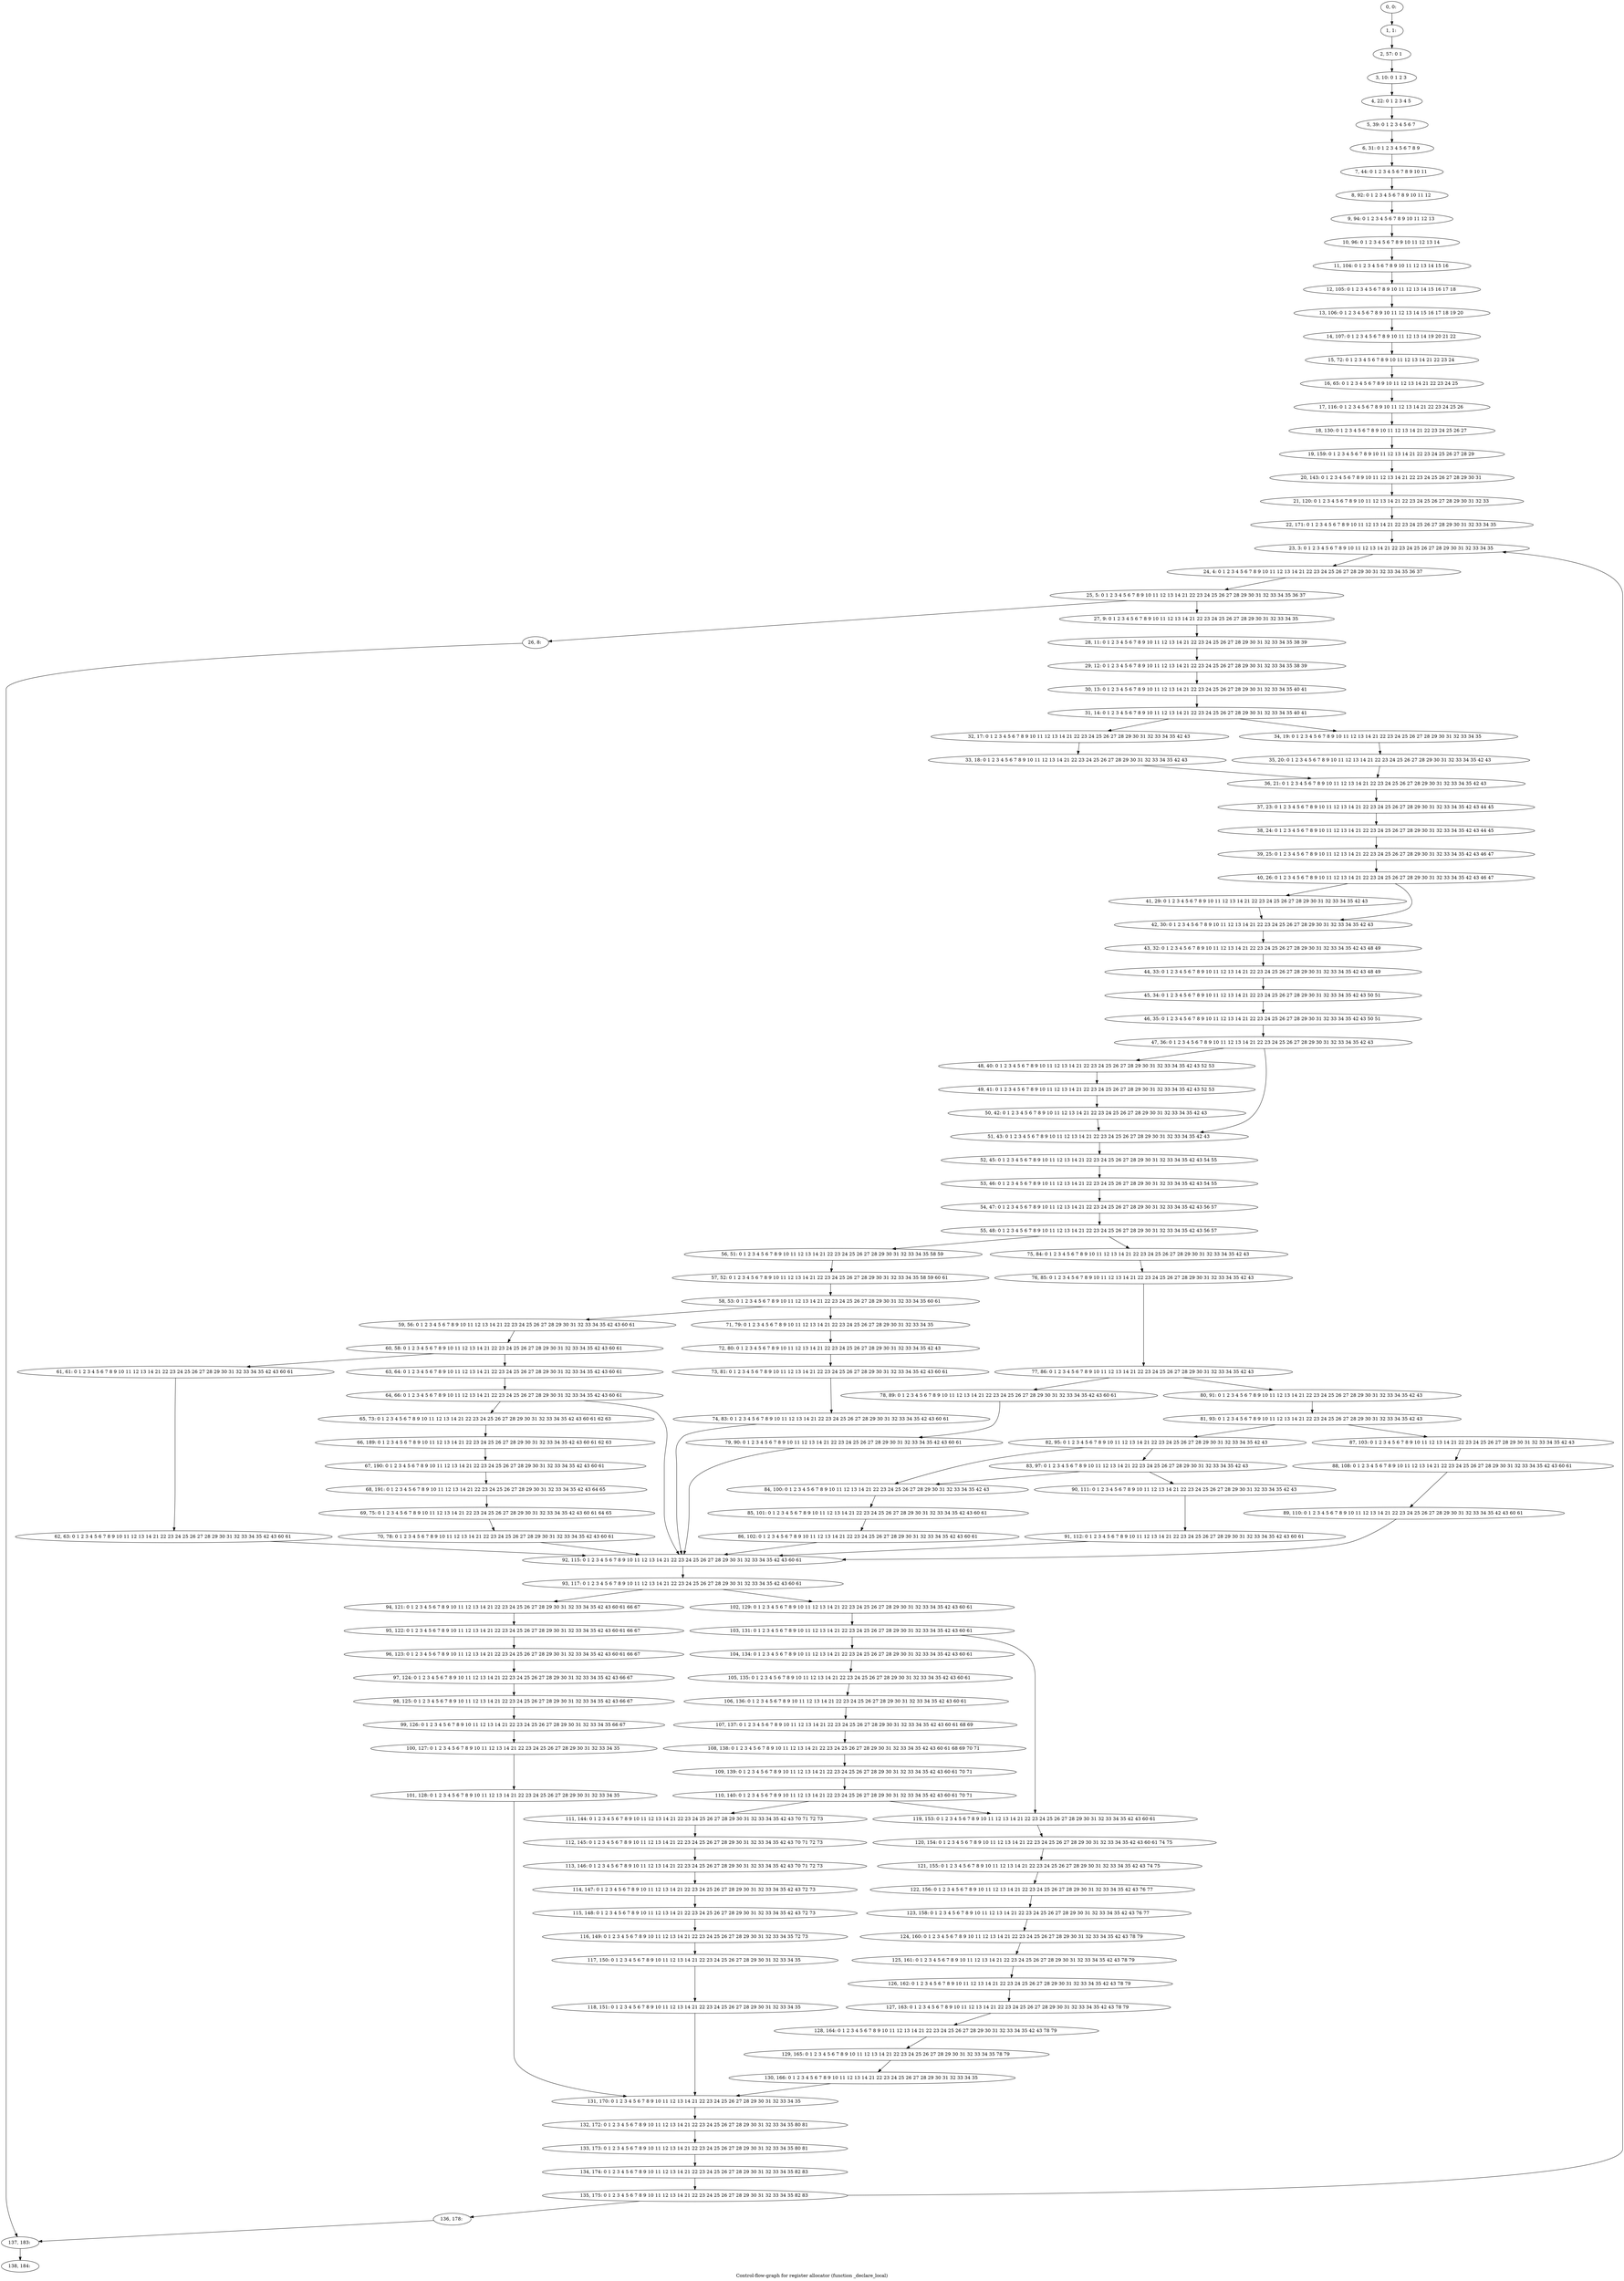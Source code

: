 digraph G {
graph [label="Control-flow-graph for register allocator (function _declare_local)"]
0[label="0, 0: "];
1[label="1, 1: "];
2[label="2, 57: 0 1 "];
3[label="3, 10: 0 1 2 3 "];
4[label="4, 22: 0 1 2 3 4 5 "];
5[label="5, 39: 0 1 2 3 4 5 6 7 "];
6[label="6, 31: 0 1 2 3 4 5 6 7 8 9 "];
7[label="7, 44: 0 1 2 3 4 5 6 7 8 9 10 11 "];
8[label="8, 92: 0 1 2 3 4 5 6 7 8 9 10 11 12 "];
9[label="9, 94: 0 1 2 3 4 5 6 7 8 9 10 11 12 13 "];
10[label="10, 96: 0 1 2 3 4 5 6 7 8 9 10 11 12 13 14 "];
11[label="11, 104: 0 1 2 3 4 5 6 7 8 9 10 11 12 13 14 15 16 "];
12[label="12, 105: 0 1 2 3 4 5 6 7 8 9 10 11 12 13 14 15 16 17 18 "];
13[label="13, 106: 0 1 2 3 4 5 6 7 8 9 10 11 12 13 14 15 16 17 18 19 20 "];
14[label="14, 107: 0 1 2 3 4 5 6 7 8 9 10 11 12 13 14 19 20 21 22 "];
15[label="15, 72: 0 1 2 3 4 5 6 7 8 9 10 11 12 13 14 21 22 23 24 "];
16[label="16, 65: 0 1 2 3 4 5 6 7 8 9 10 11 12 13 14 21 22 23 24 25 "];
17[label="17, 116: 0 1 2 3 4 5 6 7 8 9 10 11 12 13 14 21 22 23 24 25 26 "];
18[label="18, 130: 0 1 2 3 4 5 6 7 8 9 10 11 12 13 14 21 22 23 24 25 26 27 "];
19[label="19, 159: 0 1 2 3 4 5 6 7 8 9 10 11 12 13 14 21 22 23 24 25 26 27 28 29 "];
20[label="20, 143: 0 1 2 3 4 5 6 7 8 9 10 11 12 13 14 21 22 23 24 25 26 27 28 29 30 31 "];
21[label="21, 120: 0 1 2 3 4 5 6 7 8 9 10 11 12 13 14 21 22 23 24 25 26 27 28 29 30 31 32 33 "];
22[label="22, 171: 0 1 2 3 4 5 6 7 8 9 10 11 12 13 14 21 22 23 24 25 26 27 28 29 30 31 32 33 34 35 "];
23[label="23, 3: 0 1 2 3 4 5 6 7 8 9 10 11 12 13 14 21 22 23 24 25 26 27 28 29 30 31 32 33 34 35 "];
24[label="24, 4: 0 1 2 3 4 5 6 7 8 9 10 11 12 13 14 21 22 23 24 25 26 27 28 29 30 31 32 33 34 35 36 37 "];
25[label="25, 5: 0 1 2 3 4 5 6 7 8 9 10 11 12 13 14 21 22 23 24 25 26 27 28 29 30 31 32 33 34 35 36 37 "];
26[label="26, 8: "];
27[label="27, 9: 0 1 2 3 4 5 6 7 8 9 10 11 12 13 14 21 22 23 24 25 26 27 28 29 30 31 32 33 34 35 "];
28[label="28, 11: 0 1 2 3 4 5 6 7 8 9 10 11 12 13 14 21 22 23 24 25 26 27 28 29 30 31 32 33 34 35 38 39 "];
29[label="29, 12: 0 1 2 3 4 5 6 7 8 9 10 11 12 13 14 21 22 23 24 25 26 27 28 29 30 31 32 33 34 35 38 39 "];
30[label="30, 13: 0 1 2 3 4 5 6 7 8 9 10 11 12 13 14 21 22 23 24 25 26 27 28 29 30 31 32 33 34 35 40 41 "];
31[label="31, 14: 0 1 2 3 4 5 6 7 8 9 10 11 12 13 14 21 22 23 24 25 26 27 28 29 30 31 32 33 34 35 40 41 "];
32[label="32, 17: 0 1 2 3 4 5 6 7 8 9 10 11 12 13 14 21 22 23 24 25 26 27 28 29 30 31 32 33 34 35 42 43 "];
33[label="33, 18: 0 1 2 3 4 5 6 7 8 9 10 11 12 13 14 21 22 23 24 25 26 27 28 29 30 31 32 33 34 35 42 43 "];
34[label="34, 19: 0 1 2 3 4 5 6 7 8 9 10 11 12 13 14 21 22 23 24 25 26 27 28 29 30 31 32 33 34 35 "];
35[label="35, 20: 0 1 2 3 4 5 6 7 8 9 10 11 12 13 14 21 22 23 24 25 26 27 28 29 30 31 32 33 34 35 42 43 "];
36[label="36, 21: 0 1 2 3 4 5 6 7 8 9 10 11 12 13 14 21 22 23 24 25 26 27 28 29 30 31 32 33 34 35 42 43 "];
37[label="37, 23: 0 1 2 3 4 5 6 7 8 9 10 11 12 13 14 21 22 23 24 25 26 27 28 29 30 31 32 33 34 35 42 43 44 45 "];
38[label="38, 24: 0 1 2 3 4 5 6 7 8 9 10 11 12 13 14 21 22 23 24 25 26 27 28 29 30 31 32 33 34 35 42 43 44 45 "];
39[label="39, 25: 0 1 2 3 4 5 6 7 8 9 10 11 12 13 14 21 22 23 24 25 26 27 28 29 30 31 32 33 34 35 42 43 46 47 "];
40[label="40, 26: 0 1 2 3 4 5 6 7 8 9 10 11 12 13 14 21 22 23 24 25 26 27 28 29 30 31 32 33 34 35 42 43 46 47 "];
41[label="41, 29: 0 1 2 3 4 5 6 7 8 9 10 11 12 13 14 21 22 23 24 25 26 27 28 29 30 31 32 33 34 35 42 43 "];
42[label="42, 30: 0 1 2 3 4 5 6 7 8 9 10 11 12 13 14 21 22 23 24 25 26 27 28 29 30 31 32 33 34 35 42 43 "];
43[label="43, 32: 0 1 2 3 4 5 6 7 8 9 10 11 12 13 14 21 22 23 24 25 26 27 28 29 30 31 32 33 34 35 42 43 48 49 "];
44[label="44, 33: 0 1 2 3 4 5 6 7 8 9 10 11 12 13 14 21 22 23 24 25 26 27 28 29 30 31 32 33 34 35 42 43 48 49 "];
45[label="45, 34: 0 1 2 3 4 5 6 7 8 9 10 11 12 13 14 21 22 23 24 25 26 27 28 29 30 31 32 33 34 35 42 43 50 51 "];
46[label="46, 35: 0 1 2 3 4 5 6 7 8 9 10 11 12 13 14 21 22 23 24 25 26 27 28 29 30 31 32 33 34 35 42 43 50 51 "];
47[label="47, 36: 0 1 2 3 4 5 6 7 8 9 10 11 12 13 14 21 22 23 24 25 26 27 28 29 30 31 32 33 34 35 42 43 "];
48[label="48, 40: 0 1 2 3 4 5 6 7 8 9 10 11 12 13 14 21 22 23 24 25 26 27 28 29 30 31 32 33 34 35 42 43 52 53 "];
49[label="49, 41: 0 1 2 3 4 5 6 7 8 9 10 11 12 13 14 21 22 23 24 25 26 27 28 29 30 31 32 33 34 35 42 43 52 53 "];
50[label="50, 42: 0 1 2 3 4 5 6 7 8 9 10 11 12 13 14 21 22 23 24 25 26 27 28 29 30 31 32 33 34 35 42 43 "];
51[label="51, 43: 0 1 2 3 4 5 6 7 8 9 10 11 12 13 14 21 22 23 24 25 26 27 28 29 30 31 32 33 34 35 42 43 "];
52[label="52, 45: 0 1 2 3 4 5 6 7 8 9 10 11 12 13 14 21 22 23 24 25 26 27 28 29 30 31 32 33 34 35 42 43 54 55 "];
53[label="53, 46: 0 1 2 3 4 5 6 7 8 9 10 11 12 13 14 21 22 23 24 25 26 27 28 29 30 31 32 33 34 35 42 43 54 55 "];
54[label="54, 47: 0 1 2 3 4 5 6 7 8 9 10 11 12 13 14 21 22 23 24 25 26 27 28 29 30 31 32 33 34 35 42 43 56 57 "];
55[label="55, 48: 0 1 2 3 4 5 6 7 8 9 10 11 12 13 14 21 22 23 24 25 26 27 28 29 30 31 32 33 34 35 42 43 56 57 "];
56[label="56, 51: 0 1 2 3 4 5 6 7 8 9 10 11 12 13 14 21 22 23 24 25 26 27 28 29 30 31 32 33 34 35 58 59 "];
57[label="57, 52: 0 1 2 3 4 5 6 7 8 9 10 11 12 13 14 21 22 23 24 25 26 27 28 29 30 31 32 33 34 35 58 59 60 61 "];
58[label="58, 53: 0 1 2 3 4 5 6 7 8 9 10 11 12 13 14 21 22 23 24 25 26 27 28 29 30 31 32 33 34 35 60 61 "];
59[label="59, 56: 0 1 2 3 4 5 6 7 8 9 10 11 12 13 14 21 22 23 24 25 26 27 28 29 30 31 32 33 34 35 42 43 60 61 "];
60[label="60, 58: 0 1 2 3 4 5 6 7 8 9 10 11 12 13 14 21 22 23 24 25 26 27 28 29 30 31 32 33 34 35 42 43 60 61 "];
61[label="61, 61: 0 1 2 3 4 5 6 7 8 9 10 11 12 13 14 21 22 23 24 25 26 27 28 29 30 31 32 33 34 35 42 43 60 61 "];
62[label="62, 63: 0 1 2 3 4 5 6 7 8 9 10 11 12 13 14 21 22 23 24 25 26 27 28 29 30 31 32 33 34 35 42 43 60 61 "];
63[label="63, 64: 0 1 2 3 4 5 6 7 8 9 10 11 12 13 14 21 22 23 24 25 26 27 28 29 30 31 32 33 34 35 42 43 60 61 "];
64[label="64, 66: 0 1 2 3 4 5 6 7 8 9 10 11 12 13 14 21 22 23 24 25 26 27 28 29 30 31 32 33 34 35 42 43 60 61 "];
65[label="65, 73: 0 1 2 3 4 5 6 7 8 9 10 11 12 13 14 21 22 23 24 25 26 27 28 29 30 31 32 33 34 35 42 43 60 61 62 63 "];
66[label="66, 189: 0 1 2 3 4 5 6 7 8 9 10 11 12 13 14 21 22 23 24 25 26 27 28 29 30 31 32 33 34 35 42 43 60 61 62 63 "];
67[label="67, 190: 0 1 2 3 4 5 6 7 8 9 10 11 12 13 14 21 22 23 24 25 26 27 28 29 30 31 32 33 34 35 42 43 60 61 "];
68[label="68, 191: 0 1 2 3 4 5 6 7 8 9 10 11 12 13 14 21 22 23 24 25 26 27 28 29 30 31 32 33 34 35 42 43 64 65 "];
69[label="69, 75: 0 1 2 3 4 5 6 7 8 9 10 11 12 13 14 21 22 23 24 25 26 27 28 29 30 31 32 33 34 35 42 43 60 61 64 65 "];
70[label="70, 78: 0 1 2 3 4 5 6 7 8 9 10 11 12 13 14 21 22 23 24 25 26 27 28 29 30 31 32 33 34 35 42 43 60 61 "];
71[label="71, 79: 0 1 2 3 4 5 6 7 8 9 10 11 12 13 14 21 22 23 24 25 26 27 28 29 30 31 32 33 34 35 "];
72[label="72, 80: 0 1 2 3 4 5 6 7 8 9 10 11 12 13 14 21 22 23 24 25 26 27 28 29 30 31 32 33 34 35 42 43 "];
73[label="73, 81: 0 1 2 3 4 5 6 7 8 9 10 11 12 13 14 21 22 23 24 25 26 27 28 29 30 31 32 33 34 35 42 43 60 61 "];
74[label="74, 83: 0 1 2 3 4 5 6 7 8 9 10 11 12 13 14 21 22 23 24 25 26 27 28 29 30 31 32 33 34 35 42 43 60 61 "];
75[label="75, 84: 0 1 2 3 4 5 6 7 8 9 10 11 12 13 14 21 22 23 24 25 26 27 28 29 30 31 32 33 34 35 42 43 "];
76[label="76, 85: 0 1 2 3 4 5 6 7 8 9 10 11 12 13 14 21 22 23 24 25 26 27 28 29 30 31 32 33 34 35 42 43 "];
77[label="77, 86: 0 1 2 3 4 5 6 7 8 9 10 11 12 13 14 21 22 23 24 25 26 27 28 29 30 31 32 33 34 35 42 43 "];
78[label="78, 89: 0 1 2 3 4 5 6 7 8 9 10 11 12 13 14 21 22 23 24 25 26 27 28 29 30 31 32 33 34 35 42 43 60 61 "];
79[label="79, 90: 0 1 2 3 4 5 6 7 8 9 10 11 12 13 14 21 22 23 24 25 26 27 28 29 30 31 32 33 34 35 42 43 60 61 "];
80[label="80, 91: 0 1 2 3 4 5 6 7 8 9 10 11 12 13 14 21 22 23 24 25 26 27 28 29 30 31 32 33 34 35 42 43 "];
81[label="81, 93: 0 1 2 3 4 5 6 7 8 9 10 11 12 13 14 21 22 23 24 25 26 27 28 29 30 31 32 33 34 35 42 43 "];
82[label="82, 95: 0 1 2 3 4 5 6 7 8 9 10 11 12 13 14 21 22 23 24 25 26 27 28 29 30 31 32 33 34 35 42 43 "];
83[label="83, 97: 0 1 2 3 4 5 6 7 8 9 10 11 12 13 14 21 22 23 24 25 26 27 28 29 30 31 32 33 34 35 42 43 "];
84[label="84, 100: 0 1 2 3 4 5 6 7 8 9 10 11 12 13 14 21 22 23 24 25 26 27 28 29 30 31 32 33 34 35 42 43 "];
85[label="85, 101: 0 1 2 3 4 5 6 7 8 9 10 11 12 13 14 21 22 23 24 25 26 27 28 29 30 31 32 33 34 35 42 43 60 61 "];
86[label="86, 102: 0 1 2 3 4 5 6 7 8 9 10 11 12 13 14 21 22 23 24 25 26 27 28 29 30 31 32 33 34 35 42 43 60 61 "];
87[label="87, 103: 0 1 2 3 4 5 6 7 8 9 10 11 12 13 14 21 22 23 24 25 26 27 28 29 30 31 32 33 34 35 42 43 "];
88[label="88, 108: 0 1 2 3 4 5 6 7 8 9 10 11 12 13 14 21 22 23 24 25 26 27 28 29 30 31 32 33 34 35 42 43 60 61 "];
89[label="89, 110: 0 1 2 3 4 5 6 7 8 9 10 11 12 13 14 21 22 23 24 25 26 27 28 29 30 31 32 33 34 35 42 43 60 61 "];
90[label="90, 111: 0 1 2 3 4 5 6 7 8 9 10 11 12 13 14 21 22 23 24 25 26 27 28 29 30 31 32 33 34 35 42 43 "];
91[label="91, 112: 0 1 2 3 4 5 6 7 8 9 10 11 12 13 14 21 22 23 24 25 26 27 28 29 30 31 32 33 34 35 42 43 60 61 "];
92[label="92, 115: 0 1 2 3 4 5 6 7 8 9 10 11 12 13 14 21 22 23 24 25 26 27 28 29 30 31 32 33 34 35 42 43 60 61 "];
93[label="93, 117: 0 1 2 3 4 5 6 7 8 9 10 11 12 13 14 21 22 23 24 25 26 27 28 29 30 31 32 33 34 35 42 43 60 61 "];
94[label="94, 121: 0 1 2 3 4 5 6 7 8 9 10 11 12 13 14 21 22 23 24 25 26 27 28 29 30 31 32 33 34 35 42 43 60 61 66 67 "];
95[label="95, 122: 0 1 2 3 4 5 6 7 8 9 10 11 12 13 14 21 22 23 24 25 26 27 28 29 30 31 32 33 34 35 42 43 60 61 66 67 "];
96[label="96, 123: 0 1 2 3 4 5 6 7 8 9 10 11 12 13 14 21 22 23 24 25 26 27 28 29 30 31 32 33 34 35 42 43 60 61 66 67 "];
97[label="97, 124: 0 1 2 3 4 5 6 7 8 9 10 11 12 13 14 21 22 23 24 25 26 27 28 29 30 31 32 33 34 35 42 43 66 67 "];
98[label="98, 125: 0 1 2 3 4 5 6 7 8 9 10 11 12 13 14 21 22 23 24 25 26 27 28 29 30 31 32 33 34 35 42 43 66 67 "];
99[label="99, 126: 0 1 2 3 4 5 6 7 8 9 10 11 12 13 14 21 22 23 24 25 26 27 28 29 30 31 32 33 34 35 66 67 "];
100[label="100, 127: 0 1 2 3 4 5 6 7 8 9 10 11 12 13 14 21 22 23 24 25 26 27 28 29 30 31 32 33 34 35 "];
101[label="101, 128: 0 1 2 3 4 5 6 7 8 9 10 11 12 13 14 21 22 23 24 25 26 27 28 29 30 31 32 33 34 35 "];
102[label="102, 129: 0 1 2 3 4 5 6 7 8 9 10 11 12 13 14 21 22 23 24 25 26 27 28 29 30 31 32 33 34 35 42 43 60 61 "];
103[label="103, 131: 0 1 2 3 4 5 6 7 8 9 10 11 12 13 14 21 22 23 24 25 26 27 28 29 30 31 32 33 34 35 42 43 60 61 "];
104[label="104, 134: 0 1 2 3 4 5 6 7 8 9 10 11 12 13 14 21 22 23 24 25 26 27 28 29 30 31 32 33 34 35 42 43 60 61 "];
105[label="105, 135: 0 1 2 3 4 5 6 7 8 9 10 11 12 13 14 21 22 23 24 25 26 27 28 29 30 31 32 33 34 35 42 43 60 61 "];
106[label="106, 136: 0 1 2 3 4 5 6 7 8 9 10 11 12 13 14 21 22 23 24 25 26 27 28 29 30 31 32 33 34 35 42 43 60 61 "];
107[label="107, 137: 0 1 2 3 4 5 6 7 8 9 10 11 12 13 14 21 22 23 24 25 26 27 28 29 30 31 32 33 34 35 42 43 60 61 68 69 "];
108[label="108, 138: 0 1 2 3 4 5 6 7 8 9 10 11 12 13 14 21 22 23 24 25 26 27 28 29 30 31 32 33 34 35 42 43 60 61 68 69 70 71 "];
109[label="109, 139: 0 1 2 3 4 5 6 7 8 9 10 11 12 13 14 21 22 23 24 25 26 27 28 29 30 31 32 33 34 35 42 43 60 61 70 71 "];
110[label="110, 140: 0 1 2 3 4 5 6 7 8 9 10 11 12 13 14 21 22 23 24 25 26 27 28 29 30 31 32 33 34 35 42 43 60 61 70 71 "];
111[label="111, 144: 0 1 2 3 4 5 6 7 8 9 10 11 12 13 14 21 22 23 24 25 26 27 28 29 30 31 32 33 34 35 42 43 70 71 72 73 "];
112[label="112, 145: 0 1 2 3 4 5 6 7 8 9 10 11 12 13 14 21 22 23 24 25 26 27 28 29 30 31 32 33 34 35 42 43 70 71 72 73 "];
113[label="113, 146: 0 1 2 3 4 5 6 7 8 9 10 11 12 13 14 21 22 23 24 25 26 27 28 29 30 31 32 33 34 35 42 43 70 71 72 73 "];
114[label="114, 147: 0 1 2 3 4 5 6 7 8 9 10 11 12 13 14 21 22 23 24 25 26 27 28 29 30 31 32 33 34 35 42 43 72 73 "];
115[label="115, 148: 0 1 2 3 4 5 6 7 8 9 10 11 12 13 14 21 22 23 24 25 26 27 28 29 30 31 32 33 34 35 42 43 72 73 "];
116[label="116, 149: 0 1 2 3 4 5 6 7 8 9 10 11 12 13 14 21 22 23 24 25 26 27 28 29 30 31 32 33 34 35 72 73 "];
117[label="117, 150: 0 1 2 3 4 5 6 7 8 9 10 11 12 13 14 21 22 23 24 25 26 27 28 29 30 31 32 33 34 35 "];
118[label="118, 151: 0 1 2 3 4 5 6 7 8 9 10 11 12 13 14 21 22 23 24 25 26 27 28 29 30 31 32 33 34 35 "];
119[label="119, 153: 0 1 2 3 4 5 6 7 8 9 10 11 12 13 14 21 22 23 24 25 26 27 28 29 30 31 32 33 34 35 42 43 60 61 "];
120[label="120, 154: 0 1 2 3 4 5 6 7 8 9 10 11 12 13 14 21 22 23 24 25 26 27 28 29 30 31 32 33 34 35 42 43 60 61 74 75 "];
121[label="121, 155: 0 1 2 3 4 5 6 7 8 9 10 11 12 13 14 21 22 23 24 25 26 27 28 29 30 31 32 33 34 35 42 43 74 75 "];
122[label="122, 156: 0 1 2 3 4 5 6 7 8 9 10 11 12 13 14 21 22 23 24 25 26 27 28 29 30 31 32 33 34 35 42 43 76 77 "];
123[label="123, 158: 0 1 2 3 4 5 6 7 8 9 10 11 12 13 14 21 22 23 24 25 26 27 28 29 30 31 32 33 34 35 42 43 76 77 "];
124[label="124, 160: 0 1 2 3 4 5 6 7 8 9 10 11 12 13 14 21 22 23 24 25 26 27 28 29 30 31 32 33 34 35 42 43 78 79 "];
125[label="125, 161: 0 1 2 3 4 5 6 7 8 9 10 11 12 13 14 21 22 23 24 25 26 27 28 29 30 31 32 33 34 35 42 43 78 79 "];
126[label="126, 162: 0 1 2 3 4 5 6 7 8 9 10 11 12 13 14 21 22 23 24 25 26 27 28 29 30 31 32 33 34 35 42 43 78 79 "];
127[label="127, 163: 0 1 2 3 4 5 6 7 8 9 10 11 12 13 14 21 22 23 24 25 26 27 28 29 30 31 32 33 34 35 42 43 78 79 "];
128[label="128, 164: 0 1 2 3 4 5 6 7 8 9 10 11 12 13 14 21 22 23 24 25 26 27 28 29 30 31 32 33 34 35 42 43 78 79 "];
129[label="129, 165: 0 1 2 3 4 5 6 7 8 9 10 11 12 13 14 21 22 23 24 25 26 27 28 29 30 31 32 33 34 35 78 79 "];
130[label="130, 166: 0 1 2 3 4 5 6 7 8 9 10 11 12 13 14 21 22 23 24 25 26 27 28 29 30 31 32 33 34 35 "];
131[label="131, 170: 0 1 2 3 4 5 6 7 8 9 10 11 12 13 14 21 22 23 24 25 26 27 28 29 30 31 32 33 34 35 "];
132[label="132, 172: 0 1 2 3 4 5 6 7 8 9 10 11 12 13 14 21 22 23 24 25 26 27 28 29 30 31 32 33 34 35 80 81 "];
133[label="133, 173: 0 1 2 3 4 5 6 7 8 9 10 11 12 13 14 21 22 23 24 25 26 27 28 29 30 31 32 33 34 35 80 81 "];
134[label="134, 174: 0 1 2 3 4 5 6 7 8 9 10 11 12 13 14 21 22 23 24 25 26 27 28 29 30 31 32 33 34 35 82 83 "];
135[label="135, 175: 0 1 2 3 4 5 6 7 8 9 10 11 12 13 14 21 22 23 24 25 26 27 28 29 30 31 32 33 34 35 82 83 "];
136[label="136, 178: "];
137[label="137, 183: "];
138[label="138, 184: "];
0->1 ;
1->2 ;
2->3 ;
3->4 ;
4->5 ;
5->6 ;
6->7 ;
7->8 ;
8->9 ;
9->10 ;
10->11 ;
11->12 ;
12->13 ;
13->14 ;
14->15 ;
15->16 ;
16->17 ;
17->18 ;
18->19 ;
19->20 ;
20->21 ;
21->22 ;
22->23 ;
23->24 ;
24->25 ;
25->26 ;
25->27 ;
26->137 ;
27->28 ;
28->29 ;
29->30 ;
30->31 ;
31->32 ;
31->34 ;
32->33 ;
33->36 ;
34->35 ;
35->36 ;
36->37 ;
37->38 ;
38->39 ;
39->40 ;
40->41 ;
40->42 ;
41->42 ;
42->43 ;
43->44 ;
44->45 ;
45->46 ;
46->47 ;
47->48 ;
47->51 ;
48->49 ;
49->50 ;
50->51 ;
51->52 ;
52->53 ;
53->54 ;
54->55 ;
55->56 ;
55->75 ;
56->57 ;
57->58 ;
58->59 ;
58->71 ;
59->60 ;
60->61 ;
60->63 ;
61->62 ;
62->92 ;
63->64 ;
64->65 ;
64->92 ;
65->66 ;
66->67 ;
67->68 ;
68->69 ;
69->70 ;
70->92 ;
71->72 ;
72->73 ;
73->74 ;
74->92 ;
75->76 ;
76->77 ;
77->78 ;
77->80 ;
78->79 ;
79->92 ;
80->81 ;
81->82 ;
81->87 ;
82->83 ;
82->84 ;
83->84 ;
83->90 ;
84->85 ;
85->86 ;
86->92 ;
87->88 ;
88->89 ;
89->92 ;
90->91 ;
91->92 ;
92->93 ;
93->94 ;
93->102 ;
94->95 ;
95->96 ;
96->97 ;
97->98 ;
98->99 ;
99->100 ;
100->101 ;
101->131 ;
102->103 ;
103->104 ;
103->119 ;
104->105 ;
105->106 ;
106->107 ;
107->108 ;
108->109 ;
109->110 ;
110->111 ;
110->119 ;
111->112 ;
112->113 ;
113->114 ;
114->115 ;
115->116 ;
116->117 ;
117->118 ;
118->131 ;
119->120 ;
120->121 ;
121->122 ;
122->123 ;
123->124 ;
124->125 ;
125->126 ;
126->127 ;
127->128 ;
128->129 ;
129->130 ;
130->131 ;
131->132 ;
132->133 ;
133->134 ;
134->135 ;
135->136 ;
135->23 ;
136->137 ;
137->138 ;
}
